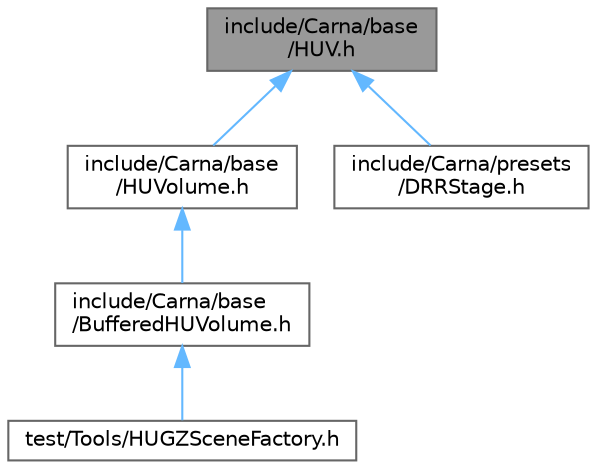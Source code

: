 digraph "include/Carna/base/HUV.h"
{
 // LATEX_PDF_SIZE
  bgcolor="transparent";
  edge [fontname=Helvetica,fontsize=10,labelfontname=Helvetica,labelfontsize=10];
  node [fontname=Helvetica,fontsize=10,shape=box,height=0.2,width=0.4];
  Node1 [id="Node000001",label="include/Carna/base\l/HUV.h",height=0.2,width=0.4,color="gray40", fillcolor="grey60", style="filled", fontcolor="black",tooltip="Defines Carna::base::HUV."];
  Node1 -> Node2 [id="edge1_Node000001_Node000002",dir="back",color="steelblue1",style="solid",tooltip=" "];
  Node2 [id="Node000002",label="include/Carna/base\l/HUVolume.h",height=0.2,width=0.4,color="grey40", fillcolor="white", style="filled",URL="$HUVolume_8h.html",tooltip="Defines Carna::base::HUVolume."];
  Node2 -> Node3 [id="edge2_Node000002_Node000003",dir="back",color="steelblue1",style="solid",tooltip=" "];
  Node3 [id="Node000003",label="include/Carna/base\l/BufferedHUVolume.h",height=0.2,width=0.4,color="grey40", fillcolor="white", style="filled",URL="$BufferedHUVolume_8h.html",tooltip="Defines Carna::base::BufferedHUVolume."];
  Node3 -> Node4 [id="edge3_Node000003_Node000004",dir="back",color="steelblue1",style="solid",tooltip=" "];
  Node4 [id="Node000004",label="test/Tools/HUGZSceneFactory.h",height=0.2,width=0.4,color="grey40", fillcolor="white", style="filled",URL="$HUGZSceneFactory_8h_source.html",tooltip=" "];
  Node1 -> Node5 [id="edge4_Node000001_Node000005",dir="back",color="steelblue1",style="solid",tooltip=" "];
  Node5 [id="Node000005",label="include/Carna/presets\l/DRRStage.h",height=0.2,width=0.4,color="grey40", fillcolor="white", style="filled",URL="$DRRStage_8h.html",tooltip="Defines Carna::presets::DRRStage."];
}
